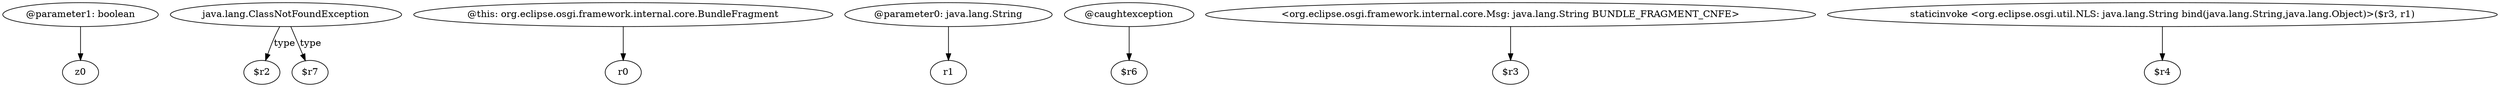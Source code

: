 digraph g {
0[label="@parameter1: boolean"]
1[label="z0"]
0->1[label=""]
2[label="java.lang.ClassNotFoundException"]
3[label="$r2"]
2->3[label="type"]
4[label="@this: org.eclipse.osgi.framework.internal.core.BundleFragment"]
5[label="r0"]
4->5[label=""]
6[label="@parameter0: java.lang.String"]
7[label="r1"]
6->7[label=""]
8[label="@caughtexception"]
9[label="$r6"]
8->9[label=""]
10[label="<org.eclipse.osgi.framework.internal.core.Msg: java.lang.String BUNDLE_FRAGMENT_CNFE>"]
11[label="$r3"]
10->11[label=""]
12[label="$r7"]
2->12[label="type"]
13[label="staticinvoke <org.eclipse.osgi.util.NLS: java.lang.String bind(java.lang.String,java.lang.Object)>($r3, r1)"]
14[label="$r4"]
13->14[label=""]
}